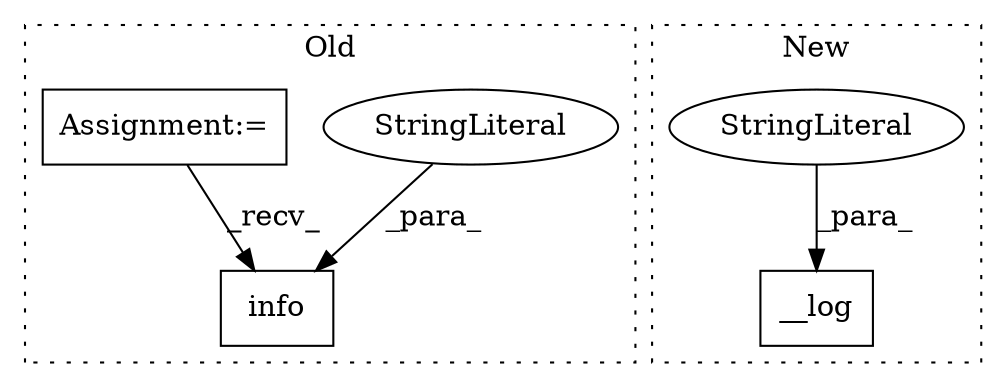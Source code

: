 digraph G {
subgraph cluster0 {
1 [label="info" a="32" s="3190,3210" l="5,1" shape="box"];
4 [label="StringLiteral" a="45" s="3195" l="15" shape="ellipse"];
5 [label="Assignment:=" a="7" s="3169" l="7" shape="box"];
label = "Old";
style="dotted";
}
subgraph cluster1 {
2 [label="__log" a="32" s="2867,2878" l="6,1" shape="box"];
3 [label="StringLiteral" a="45" s="2873" l="5" shape="ellipse"];
label = "New";
style="dotted";
}
3 -> 2 [label="_para_"];
4 -> 1 [label="_para_"];
5 -> 1 [label="_recv_"];
}